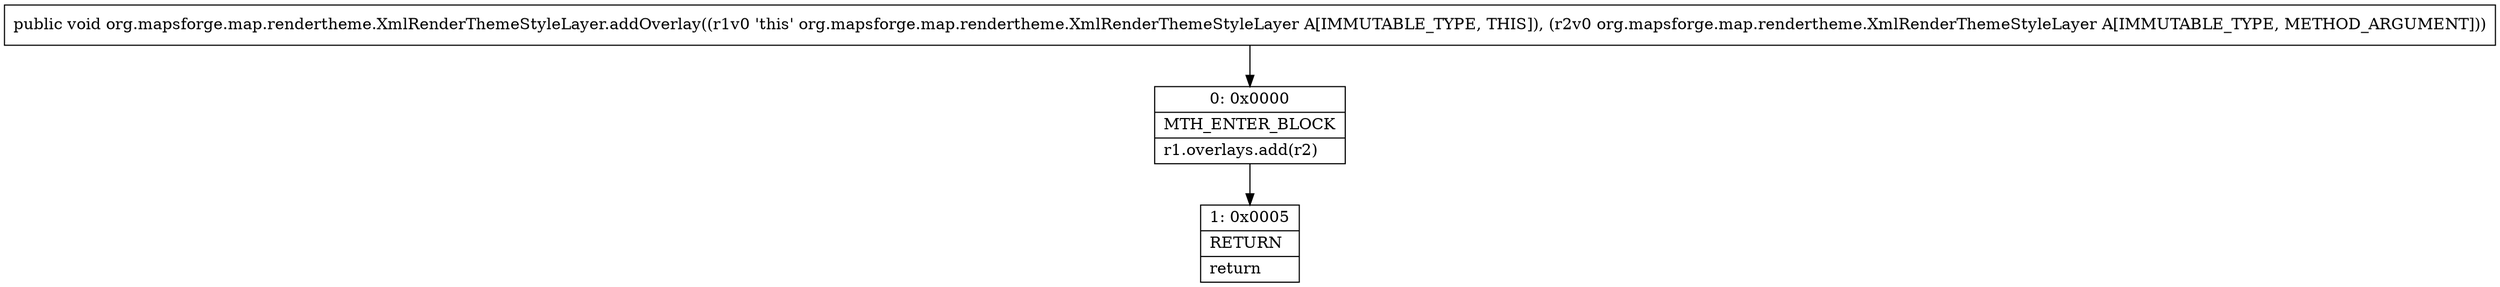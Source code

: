 digraph "CFG fororg.mapsforge.map.rendertheme.XmlRenderThemeStyleLayer.addOverlay(Lorg\/mapsforge\/map\/rendertheme\/XmlRenderThemeStyleLayer;)V" {
Node_0 [shape=record,label="{0\:\ 0x0000|MTH_ENTER_BLOCK\l|r1.overlays.add(r2)\l}"];
Node_1 [shape=record,label="{1\:\ 0x0005|RETURN\l|return\l}"];
MethodNode[shape=record,label="{public void org.mapsforge.map.rendertheme.XmlRenderThemeStyleLayer.addOverlay((r1v0 'this' org.mapsforge.map.rendertheme.XmlRenderThemeStyleLayer A[IMMUTABLE_TYPE, THIS]), (r2v0 org.mapsforge.map.rendertheme.XmlRenderThemeStyleLayer A[IMMUTABLE_TYPE, METHOD_ARGUMENT])) }"];
MethodNode -> Node_0;
Node_0 -> Node_1;
}

